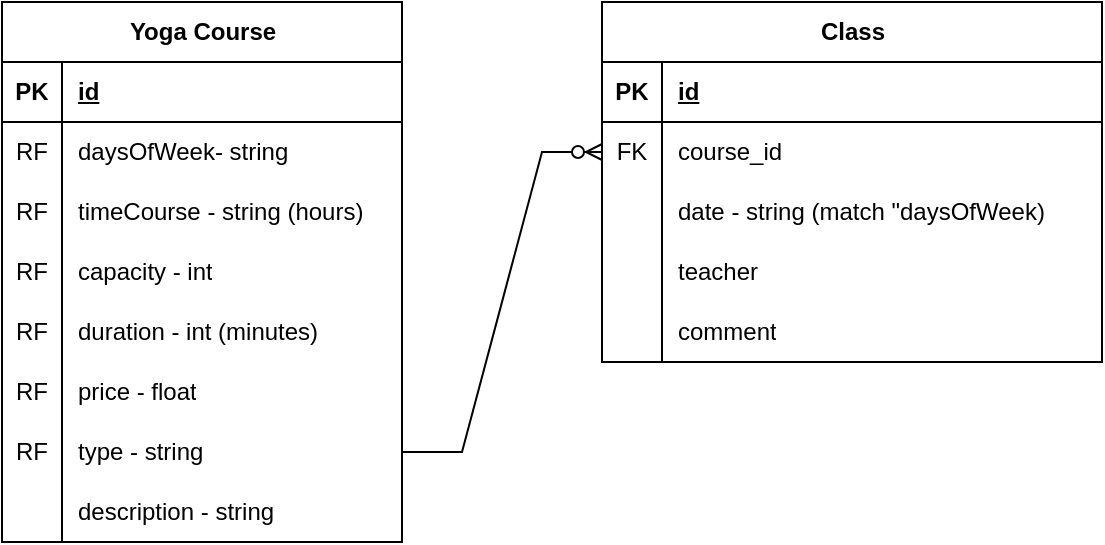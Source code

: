 <mxfile version="24.8.3" pages="2">
  <diagram name="Database" id="Qu7sAN18-eHF3yUNQ8n1">
    <mxGraphModel dx="1050" dy="522" grid="1" gridSize="10" guides="1" tooltips="1" connect="1" arrows="1" fold="1" page="1" pageScale="1" pageWidth="827" pageHeight="1169" math="0" shadow="0">
      <root>
        <mxCell id="0" />
        <mxCell id="1" parent="0" />
        <mxCell id="ktZBi00OZ3sDXtpWGSN6-1" value="Yoga Course" style="shape=table;startSize=30;container=1;collapsible=1;childLayout=tableLayout;fixedRows=1;rowLines=0;fontStyle=1;align=center;resizeLast=1;html=1;" parent="1" vertex="1">
          <mxGeometry x="180" y="120" width="200" height="270" as="geometry" />
        </mxCell>
        <mxCell id="ktZBi00OZ3sDXtpWGSN6-2" value="" style="shape=tableRow;horizontal=0;startSize=0;swimlaneHead=0;swimlaneBody=0;fillColor=none;collapsible=0;dropTarget=0;points=[[0,0.5],[1,0.5]];portConstraint=eastwest;top=0;left=0;right=0;bottom=1;" parent="ktZBi00OZ3sDXtpWGSN6-1" vertex="1">
          <mxGeometry y="30" width="200" height="30" as="geometry" />
        </mxCell>
        <mxCell id="ktZBi00OZ3sDXtpWGSN6-3" value="PK" style="shape=partialRectangle;connectable=0;fillColor=none;top=0;left=0;bottom=0;right=0;fontStyle=1;overflow=hidden;whiteSpace=wrap;html=1;" parent="ktZBi00OZ3sDXtpWGSN6-2" vertex="1">
          <mxGeometry width="30" height="30" as="geometry">
            <mxRectangle width="30" height="30" as="alternateBounds" />
          </mxGeometry>
        </mxCell>
        <mxCell id="ktZBi00OZ3sDXtpWGSN6-4" value="id" style="shape=partialRectangle;connectable=0;fillColor=none;top=0;left=0;bottom=0;right=0;align=left;spacingLeft=6;fontStyle=5;overflow=hidden;whiteSpace=wrap;html=1;" parent="ktZBi00OZ3sDXtpWGSN6-2" vertex="1">
          <mxGeometry x="30" width="170" height="30" as="geometry">
            <mxRectangle width="170" height="30" as="alternateBounds" />
          </mxGeometry>
        </mxCell>
        <mxCell id="k6un1PruwB5c_WPFJ324-1" value="" style="shape=tableRow;horizontal=0;startSize=0;swimlaneHead=0;swimlaneBody=0;fillColor=none;collapsible=0;dropTarget=0;points=[[0,0.5],[1,0.5]];portConstraint=eastwest;top=0;left=0;right=0;bottom=0;" parent="ktZBi00OZ3sDXtpWGSN6-1" vertex="1">
          <mxGeometry y="60" width="200" height="30" as="geometry" />
        </mxCell>
        <mxCell id="k6un1PruwB5c_WPFJ324-2" value="RF" style="shape=partialRectangle;connectable=0;fillColor=none;top=0;left=0;bottom=0;right=0;editable=1;overflow=hidden;whiteSpace=wrap;html=1;" parent="k6un1PruwB5c_WPFJ324-1" vertex="1">
          <mxGeometry width="30" height="30" as="geometry">
            <mxRectangle width="30" height="30" as="alternateBounds" />
          </mxGeometry>
        </mxCell>
        <mxCell id="k6un1PruwB5c_WPFJ324-3" value="daysOfWeek- string" style="shape=partialRectangle;connectable=0;fillColor=none;top=0;left=0;bottom=0;right=0;align=left;spacingLeft=6;overflow=hidden;whiteSpace=wrap;html=1;" parent="k6un1PruwB5c_WPFJ324-1" vertex="1">
          <mxGeometry x="30" width="170" height="30" as="geometry">
            <mxRectangle width="170" height="30" as="alternateBounds" />
          </mxGeometry>
        </mxCell>
        <mxCell id="ktZBi00OZ3sDXtpWGSN6-8" value="" style="shape=tableRow;horizontal=0;startSize=0;swimlaneHead=0;swimlaneBody=0;fillColor=none;collapsible=0;dropTarget=0;points=[[0,0.5],[1,0.5]];portConstraint=eastwest;top=0;left=0;right=0;bottom=0;" parent="ktZBi00OZ3sDXtpWGSN6-1" vertex="1">
          <mxGeometry y="90" width="200" height="30" as="geometry" />
        </mxCell>
        <mxCell id="ktZBi00OZ3sDXtpWGSN6-9" value="RF" style="shape=partialRectangle;connectable=0;fillColor=none;top=0;left=0;bottom=0;right=0;editable=1;overflow=hidden;whiteSpace=wrap;html=1;" parent="ktZBi00OZ3sDXtpWGSN6-8" vertex="1">
          <mxGeometry width="30" height="30" as="geometry">
            <mxRectangle width="30" height="30" as="alternateBounds" />
          </mxGeometry>
        </mxCell>
        <mxCell id="ktZBi00OZ3sDXtpWGSN6-10" value="timeCourse - string (hours)" style="shape=partialRectangle;connectable=0;fillColor=none;top=0;left=0;bottom=0;right=0;align=left;spacingLeft=6;overflow=hidden;whiteSpace=wrap;html=1;" parent="ktZBi00OZ3sDXtpWGSN6-8" vertex="1">
          <mxGeometry x="30" width="170" height="30" as="geometry">
            <mxRectangle width="170" height="30" as="alternateBounds" />
          </mxGeometry>
        </mxCell>
        <mxCell id="ktZBi00OZ3sDXtpWGSN6-11" value="" style="shape=tableRow;horizontal=0;startSize=0;swimlaneHead=0;swimlaneBody=0;fillColor=none;collapsible=0;dropTarget=0;points=[[0,0.5],[1,0.5]];portConstraint=eastwest;top=0;left=0;right=0;bottom=0;" parent="ktZBi00OZ3sDXtpWGSN6-1" vertex="1">
          <mxGeometry y="120" width="200" height="30" as="geometry" />
        </mxCell>
        <mxCell id="ktZBi00OZ3sDXtpWGSN6-12" value="RF" style="shape=partialRectangle;connectable=0;fillColor=none;top=0;left=0;bottom=0;right=0;editable=1;overflow=hidden;whiteSpace=wrap;html=1;" parent="ktZBi00OZ3sDXtpWGSN6-11" vertex="1">
          <mxGeometry width="30" height="30" as="geometry">
            <mxRectangle width="30" height="30" as="alternateBounds" />
          </mxGeometry>
        </mxCell>
        <mxCell id="ktZBi00OZ3sDXtpWGSN6-13" value="capacity - int" style="shape=partialRectangle;connectable=0;fillColor=none;top=0;left=0;bottom=0;right=0;align=left;spacingLeft=6;overflow=hidden;whiteSpace=wrap;html=1;" parent="ktZBi00OZ3sDXtpWGSN6-11" vertex="1">
          <mxGeometry x="30" width="170" height="30" as="geometry">
            <mxRectangle width="170" height="30" as="alternateBounds" />
          </mxGeometry>
        </mxCell>
        <mxCell id="ktZBi00OZ3sDXtpWGSN6-14" value="" style="shape=tableRow;horizontal=0;startSize=0;swimlaneHead=0;swimlaneBody=0;fillColor=none;collapsible=0;dropTarget=0;points=[[0,0.5],[1,0.5]];portConstraint=eastwest;top=0;left=0;right=0;bottom=0;" parent="ktZBi00OZ3sDXtpWGSN6-1" vertex="1">
          <mxGeometry y="150" width="200" height="30" as="geometry" />
        </mxCell>
        <mxCell id="ktZBi00OZ3sDXtpWGSN6-15" value="RF" style="shape=partialRectangle;connectable=0;fillColor=none;top=0;left=0;bottom=0;right=0;editable=1;overflow=hidden;whiteSpace=wrap;html=1;" parent="ktZBi00OZ3sDXtpWGSN6-14" vertex="1">
          <mxGeometry width="30" height="30" as="geometry">
            <mxRectangle width="30" height="30" as="alternateBounds" />
          </mxGeometry>
        </mxCell>
        <mxCell id="ktZBi00OZ3sDXtpWGSN6-16" value="duration - int (minutes)" style="shape=partialRectangle;connectable=0;fillColor=none;top=0;left=0;bottom=0;right=0;align=left;spacingLeft=6;overflow=hidden;whiteSpace=wrap;html=1;" parent="ktZBi00OZ3sDXtpWGSN6-14" vertex="1">
          <mxGeometry x="30" width="170" height="30" as="geometry">
            <mxRectangle width="170" height="30" as="alternateBounds" />
          </mxGeometry>
        </mxCell>
        <mxCell id="ktZBi00OZ3sDXtpWGSN6-17" value="" style="shape=tableRow;horizontal=0;startSize=0;swimlaneHead=0;swimlaneBody=0;fillColor=none;collapsible=0;dropTarget=0;points=[[0,0.5],[1,0.5]];portConstraint=eastwest;top=0;left=0;right=0;bottom=0;" parent="ktZBi00OZ3sDXtpWGSN6-1" vertex="1">
          <mxGeometry y="180" width="200" height="30" as="geometry" />
        </mxCell>
        <mxCell id="ktZBi00OZ3sDXtpWGSN6-18" value="RF" style="shape=partialRectangle;connectable=0;fillColor=none;top=0;left=0;bottom=0;right=0;editable=1;overflow=hidden;whiteSpace=wrap;html=1;" parent="ktZBi00OZ3sDXtpWGSN6-17" vertex="1">
          <mxGeometry width="30" height="30" as="geometry">
            <mxRectangle width="30" height="30" as="alternateBounds" />
          </mxGeometry>
        </mxCell>
        <mxCell id="ktZBi00OZ3sDXtpWGSN6-19" value="price - float" style="shape=partialRectangle;connectable=0;fillColor=none;top=0;left=0;bottom=0;right=0;align=left;spacingLeft=6;overflow=hidden;whiteSpace=wrap;html=1;" parent="ktZBi00OZ3sDXtpWGSN6-17" vertex="1">
          <mxGeometry x="30" width="170" height="30" as="geometry">
            <mxRectangle width="170" height="30" as="alternateBounds" />
          </mxGeometry>
        </mxCell>
        <mxCell id="ktZBi00OZ3sDXtpWGSN6-20" value="" style="shape=tableRow;horizontal=0;startSize=0;swimlaneHead=0;swimlaneBody=0;fillColor=none;collapsible=0;dropTarget=0;points=[[0,0.5],[1,0.5]];portConstraint=eastwest;top=0;left=0;right=0;bottom=0;" parent="ktZBi00OZ3sDXtpWGSN6-1" vertex="1">
          <mxGeometry y="210" width="200" height="30" as="geometry" />
        </mxCell>
        <mxCell id="ktZBi00OZ3sDXtpWGSN6-21" value="RF" style="shape=partialRectangle;connectable=0;fillColor=none;top=0;left=0;bottom=0;right=0;editable=1;overflow=hidden;whiteSpace=wrap;html=1;" parent="ktZBi00OZ3sDXtpWGSN6-20" vertex="1">
          <mxGeometry width="30" height="30" as="geometry">
            <mxRectangle width="30" height="30" as="alternateBounds" />
          </mxGeometry>
        </mxCell>
        <mxCell id="ktZBi00OZ3sDXtpWGSN6-22" value="type - string" style="shape=partialRectangle;connectable=0;fillColor=none;top=0;left=0;bottom=0;right=0;align=left;spacingLeft=6;overflow=hidden;whiteSpace=wrap;html=1;" parent="ktZBi00OZ3sDXtpWGSN6-20" vertex="1">
          <mxGeometry x="30" width="170" height="30" as="geometry">
            <mxRectangle width="170" height="30" as="alternateBounds" />
          </mxGeometry>
        </mxCell>
        <mxCell id="ktZBi00OZ3sDXtpWGSN6-23" value="" style="shape=tableRow;horizontal=0;startSize=0;swimlaneHead=0;swimlaneBody=0;fillColor=none;collapsible=0;dropTarget=0;points=[[0,0.5],[1,0.5]];portConstraint=eastwest;top=0;left=0;right=0;bottom=0;" parent="ktZBi00OZ3sDXtpWGSN6-1" vertex="1">
          <mxGeometry y="240" width="200" height="30" as="geometry" />
        </mxCell>
        <mxCell id="ktZBi00OZ3sDXtpWGSN6-24" value="" style="shape=partialRectangle;connectable=0;fillColor=none;top=0;left=0;bottom=0;right=0;editable=1;overflow=hidden;whiteSpace=wrap;html=1;" parent="ktZBi00OZ3sDXtpWGSN6-23" vertex="1">
          <mxGeometry width="30" height="30" as="geometry">
            <mxRectangle width="30" height="30" as="alternateBounds" />
          </mxGeometry>
        </mxCell>
        <mxCell id="ktZBi00OZ3sDXtpWGSN6-25" value="description - string" style="shape=partialRectangle;connectable=0;fillColor=none;top=0;left=0;bottom=0;right=0;align=left;spacingLeft=6;overflow=hidden;whiteSpace=wrap;html=1;" parent="ktZBi00OZ3sDXtpWGSN6-23" vertex="1">
          <mxGeometry x="30" width="170" height="30" as="geometry">
            <mxRectangle width="170" height="30" as="alternateBounds" />
          </mxGeometry>
        </mxCell>
        <mxCell id="ktZBi00OZ3sDXtpWGSN6-26" value="Class" style="shape=table;startSize=30;container=1;collapsible=1;childLayout=tableLayout;fixedRows=1;rowLines=0;fontStyle=1;align=center;resizeLast=1;html=1;" parent="1" vertex="1">
          <mxGeometry x="480" y="120" width="250" height="180" as="geometry" />
        </mxCell>
        <mxCell id="ktZBi00OZ3sDXtpWGSN6-27" value="" style="shape=tableRow;horizontal=0;startSize=0;swimlaneHead=0;swimlaneBody=0;fillColor=none;collapsible=0;dropTarget=0;points=[[0,0.5],[1,0.5]];portConstraint=eastwest;top=0;left=0;right=0;bottom=1;" parent="ktZBi00OZ3sDXtpWGSN6-26" vertex="1">
          <mxGeometry y="30" width="250" height="30" as="geometry" />
        </mxCell>
        <mxCell id="ktZBi00OZ3sDXtpWGSN6-28" value="PK" style="shape=partialRectangle;connectable=0;fillColor=none;top=0;left=0;bottom=0;right=0;fontStyle=1;overflow=hidden;whiteSpace=wrap;html=1;" parent="ktZBi00OZ3sDXtpWGSN6-27" vertex="1">
          <mxGeometry width="30" height="30" as="geometry">
            <mxRectangle width="30" height="30" as="alternateBounds" />
          </mxGeometry>
        </mxCell>
        <mxCell id="ktZBi00OZ3sDXtpWGSN6-29" value="id" style="shape=partialRectangle;connectable=0;fillColor=none;top=0;left=0;bottom=0;right=0;align=left;spacingLeft=6;fontStyle=5;overflow=hidden;whiteSpace=wrap;html=1;" parent="ktZBi00OZ3sDXtpWGSN6-27" vertex="1">
          <mxGeometry x="30" width="220" height="30" as="geometry">
            <mxRectangle width="220" height="30" as="alternateBounds" />
          </mxGeometry>
        </mxCell>
        <mxCell id="ktZBi00OZ3sDXtpWGSN6-30" value="" style="shape=tableRow;horizontal=0;startSize=0;swimlaneHead=0;swimlaneBody=0;fillColor=none;collapsible=0;dropTarget=0;points=[[0,0.5],[1,0.5]];portConstraint=eastwest;top=0;left=0;right=0;bottom=0;" parent="ktZBi00OZ3sDXtpWGSN6-26" vertex="1">
          <mxGeometry y="60" width="250" height="30" as="geometry" />
        </mxCell>
        <mxCell id="ktZBi00OZ3sDXtpWGSN6-31" value="FK" style="shape=partialRectangle;connectable=0;fillColor=none;top=0;left=0;bottom=0;right=0;editable=1;overflow=hidden;whiteSpace=wrap;html=1;" parent="ktZBi00OZ3sDXtpWGSN6-30" vertex="1">
          <mxGeometry width="30" height="30" as="geometry">
            <mxRectangle width="30" height="30" as="alternateBounds" />
          </mxGeometry>
        </mxCell>
        <mxCell id="ktZBi00OZ3sDXtpWGSN6-32" value="course_id" style="shape=partialRectangle;connectable=0;fillColor=none;top=0;left=0;bottom=0;right=0;align=left;spacingLeft=6;overflow=hidden;whiteSpace=wrap;html=1;" parent="ktZBi00OZ3sDXtpWGSN6-30" vertex="1">
          <mxGeometry x="30" width="220" height="30" as="geometry">
            <mxRectangle width="220" height="30" as="alternateBounds" />
          </mxGeometry>
        </mxCell>
        <mxCell id="HOfymDGzSZPdb2pYq9Dd-1" value="" style="shape=tableRow;horizontal=0;startSize=0;swimlaneHead=0;swimlaneBody=0;fillColor=none;collapsible=0;dropTarget=0;points=[[0,0.5],[1,0.5]];portConstraint=eastwest;top=0;left=0;right=0;bottom=0;" vertex="1" parent="ktZBi00OZ3sDXtpWGSN6-26">
          <mxGeometry y="90" width="250" height="30" as="geometry" />
        </mxCell>
        <mxCell id="HOfymDGzSZPdb2pYq9Dd-2" value="" style="shape=partialRectangle;connectable=0;fillColor=none;top=0;left=0;bottom=0;right=0;editable=1;overflow=hidden;whiteSpace=wrap;html=1;" vertex="1" parent="HOfymDGzSZPdb2pYq9Dd-1">
          <mxGeometry width="30" height="30" as="geometry">
            <mxRectangle width="30" height="30" as="alternateBounds" />
          </mxGeometry>
        </mxCell>
        <mxCell id="HOfymDGzSZPdb2pYq9Dd-3" value="date - string (match &quot;daysOfWeek)" style="shape=partialRectangle;connectable=0;fillColor=none;top=0;left=0;bottom=0;right=0;align=left;spacingLeft=6;overflow=hidden;whiteSpace=wrap;html=1;" vertex="1" parent="HOfymDGzSZPdb2pYq9Dd-1">
          <mxGeometry x="30" width="220" height="30" as="geometry">
            <mxRectangle width="220" height="30" as="alternateBounds" />
          </mxGeometry>
        </mxCell>
        <mxCell id="ktZBi00OZ3sDXtpWGSN6-33" value="" style="shape=tableRow;horizontal=0;startSize=0;swimlaneHead=0;swimlaneBody=0;fillColor=none;collapsible=0;dropTarget=0;points=[[0,0.5],[1,0.5]];portConstraint=eastwest;top=0;left=0;right=0;bottom=0;" parent="ktZBi00OZ3sDXtpWGSN6-26" vertex="1">
          <mxGeometry y="120" width="250" height="30" as="geometry" />
        </mxCell>
        <mxCell id="ktZBi00OZ3sDXtpWGSN6-34" value="" style="shape=partialRectangle;connectable=0;fillColor=none;top=0;left=0;bottom=0;right=0;editable=1;overflow=hidden;whiteSpace=wrap;html=1;" parent="ktZBi00OZ3sDXtpWGSN6-33" vertex="1">
          <mxGeometry width="30" height="30" as="geometry">
            <mxRectangle width="30" height="30" as="alternateBounds" />
          </mxGeometry>
        </mxCell>
        <mxCell id="ktZBi00OZ3sDXtpWGSN6-35" value="teacher" style="shape=partialRectangle;connectable=0;fillColor=none;top=0;left=0;bottom=0;right=0;align=left;spacingLeft=6;overflow=hidden;whiteSpace=wrap;html=1;" parent="ktZBi00OZ3sDXtpWGSN6-33" vertex="1">
          <mxGeometry x="30" width="220" height="30" as="geometry">
            <mxRectangle width="220" height="30" as="alternateBounds" />
          </mxGeometry>
        </mxCell>
        <mxCell id="ktZBi00OZ3sDXtpWGSN6-36" value="" style="shape=tableRow;horizontal=0;startSize=0;swimlaneHead=0;swimlaneBody=0;fillColor=none;collapsible=0;dropTarget=0;points=[[0,0.5],[1,0.5]];portConstraint=eastwest;top=0;left=0;right=0;bottom=0;" parent="ktZBi00OZ3sDXtpWGSN6-26" vertex="1">
          <mxGeometry y="150" width="250" height="30" as="geometry" />
        </mxCell>
        <mxCell id="ktZBi00OZ3sDXtpWGSN6-37" value="" style="shape=partialRectangle;connectable=0;fillColor=none;top=0;left=0;bottom=0;right=0;editable=1;overflow=hidden;whiteSpace=wrap;html=1;" parent="ktZBi00OZ3sDXtpWGSN6-36" vertex="1">
          <mxGeometry width="30" height="30" as="geometry">
            <mxRectangle width="30" height="30" as="alternateBounds" />
          </mxGeometry>
        </mxCell>
        <mxCell id="ktZBi00OZ3sDXtpWGSN6-38" value="comment" style="shape=partialRectangle;connectable=0;fillColor=none;top=0;left=0;bottom=0;right=0;align=left;spacingLeft=6;overflow=hidden;whiteSpace=wrap;html=1;" parent="ktZBi00OZ3sDXtpWGSN6-36" vertex="1">
          <mxGeometry x="30" width="220" height="30" as="geometry">
            <mxRectangle width="220" height="30" as="alternateBounds" />
          </mxGeometry>
        </mxCell>
        <mxCell id="ktZBi00OZ3sDXtpWGSN6-39" value="" style="edgeStyle=entityRelationEdgeStyle;fontSize=12;html=1;endArrow=ERzeroToMany;endFill=1;rounded=0;exitX=1;exitY=0.5;exitDx=0;exitDy=0;entryX=0;entryY=0.5;entryDx=0;entryDy=0;" parent="1" source="ktZBi00OZ3sDXtpWGSN6-20" target="ktZBi00OZ3sDXtpWGSN6-30" edge="1">
          <mxGeometry width="100" height="100" relative="1" as="geometry">
            <mxPoint x="510" y="420" as="sourcePoint" />
            <mxPoint x="610" y="320" as="targetPoint" />
          </mxGeometry>
        </mxCell>
      </root>
    </mxGraphModel>
  </diagram>
  <diagram id="B4Cg75HxRvvAkZBbAUJZ" name="Design">
    <mxGraphModel dx="1235" dy="614" grid="1" gridSize="10" guides="1" tooltips="1" connect="1" arrows="1" fold="1" page="1" pageScale="1" pageWidth="827" pageHeight="1169" math="0" shadow="0">
      <root>
        <mxCell id="0" />
        <mxCell id="1" parent="0" />
        <mxCell id="dASC114HM6m3GAWfFmNL-3" value="" style="rounded=0;whiteSpace=wrap;html=1;" vertex="1" parent="1">
          <mxGeometry x="244" y="80" width="316" height="400" as="geometry" />
        </mxCell>
        <mxCell id="OmDmfE5nEwy6JhMSHAez-1" value="Yoga Plus" style="text;html=1;align=center;verticalAlign=middle;whiteSpace=wrap;rounded=0;" vertex="1" parent="1">
          <mxGeometry x="244" y="80" width="60" height="30" as="geometry" />
        </mxCell>
        <mxCell id="OmDmfE5nEwy6JhMSHAez-3" value="Create Yoga Course" style="rounded=1;html=1;shadow=0;dashed=0;whiteSpace=wrap;fontSize=10;fillColor=#E6E6E6;align=center;strokeColor=#E6E6E6;fontColor=#333333;" vertex="1" parent="1">
          <mxGeometry x="447" y="86.56" width="105.5" height="16.88" as="geometry" />
        </mxCell>
        <mxCell id="OmDmfE5nEwy6JhMSHAez-6" value="IMAGE" style="rounded=0;whiteSpace=wrap;html=1;" vertex="1" parent="1">
          <mxGeometry x="244" y="120" width="316" height="90" as="geometry" />
        </mxCell>
        <mxCell id="OmDmfE5nEwy6JhMSHAez-7" value="List Yoga Course" style="text;html=1;align=center;verticalAlign=middle;whiteSpace=wrap;rounded=0;" vertex="1" parent="1">
          <mxGeometry x="357" y="220" width="93" height="30" as="geometry" />
        </mxCell>
        <mxCell id="NrBIfsGKW2yngS-ujAXx-1" value="" style="rounded=1;whiteSpace=wrap;html=1;" vertex="1" parent="1">
          <mxGeometry x="250" y="250" width="300" height="100" as="geometry" />
        </mxCell>
        <mxCell id="NrBIfsGKW2yngS-ujAXx-2" value="Type: Hatha Yoga" style="text;html=1;align=center;verticalAlign=middle;whiteSpace=wrap;rounded=0;" vertex="1" parent="1">
          <mxGeometry x="250" y="250" width="120" height="30" as="geometry" />
        </mxCell>
        <mxCell id="ojULo0PDcQAoU5sdYMIX-1" value="Day: Monday" style="text;html=1;align=center;verticalAlign=middle;whiteSpace=wrap;rounded=0;" vertex="1" parent="1">
          <mxGeometry x="250" y="285" width="110" height="30" as="geometry" />
        </mxCell>
        <mxCell id="kzrOiMN437kvPBKiKluk-1" value="Price: 50$" style="text;html=1;align=center;verticalAlign=middle;whiteSpace=wrap;rounded=0;" vertex="1" parent="1">
          <mxGeometry x="250" y="320" width="100" height="30" as="geometry" />
        </mxCell>
        <mxCell id="_DzRsonxga73gAE9T1hT-1" value="Update" style="rounded=1;html=1;shadow=0;dashed=0;whiteSpace=wrap;fontSize=10;fillColor=#E6E6E6;align=center;strokeColor=#E6E6E6;fontColor=#333333;" vertex="1" parent="1">
          <mxGeometry x="420" y="268.12" width="50" height="16.88" as="geometry" />
        </mxCell>
        <mxCell id="_DzRsonxga73gAE9T1hT-2" value="Delete" style="rounded=1;html=1;shadow=0;dashed=0;whiteSpace=wrap;fontSize=10;fillColor=#E6E6E6;align=center;strokeColor=#E6E6E6;fontColor=#333333;" vertex="1" parent="1">
          <mxGeometry x="490" y="268.12" width="50" height="16.88" as="geometry" />
        </mxCell>
        <mxCell id="OMkdVWp0ENtOgQ8v_DJ7-1" value="List Classes" style="rounded=1;html=1;shadow=0;dashed=0;whiteSpace=wrap;fontSize=10;fillColor=#E6E6E6;align=center;strokeColor=#E6E6E6;fontColor=#333333;" vertex="1" parent="1">
          <mxGeometry x="479.5" y="303.12" width="60.5" height="16.88" as="geometry" />
        </mxCell>
        <mxCell id="mezN3tm7LlnXC2PhxbCd-23" value="" style="rounded=1;whiteSpace=wrap;html=1;" vertex="1" parent="1">
          <mxGeometry x="252" y="370" width="300" height="100" as="geometry" />
        </mxCell>
        <mxCell id="mezN3tm7LlnXC2PhxbCd-24" value="Type: Vinyasa Yoga" style="text;html=1;align=center;verticalAlign=middle;whiteSpace=wrap;rounded=0;" vertex="1" parent="1">
          <mxGeometry x="252" y="370" width="120" height="30" as="geometry" />
        </mxCell>
        <mxCell id="mezN3tm7LlnXC2PhxbCd-25" value="Date: Tuesday" style="text;html=1;align=center;verticalAlign=middle;whiteSpace=wrap;rounded=0;" vertex="1" parent="1">
          <mxGeometry x="252" y="405" width="110" height="30" as="geometry" />
        </mxCell>
        <mxCell id="mezN3tm7LlnXC2PhxbCd-26" value="Price: 60$" style="text;html=1;align=center;verticalAlign=middle;whiteSpace=wrap;rounded=0;" vertex="1" parent="1">
          <mxGeometry x="252" y="440" width="100" height="30" as="geometry" />
        </mxCell>
        <mxCell id="mezN3tm7LlnXC2PhxbCd-27" value="Update" style="rounded=1;html=1;shadow=0;dashed=0;whiteSpace=wrap;fontSize=10;fillColor=#E6E6E6;align=center;strokeColor=#E6E6E6;fontColor=#333333;" vertex="1" parent="1">
          <mxGeometry x="420" y="388.12" width="50" height="16.88" as="geometry" />
        </mxCell>
        <mxCell id="mezN3tm7LlnXC2PhxbCd-28" value="Delete" style="rounded=1;html=1;shadow=0;dashed=0;whiteSpace=wrap;fontSize=10;fillColor=#E6E6E6;align=center;strokeColor=#E6E6E6;fontColor=#333333;" vertex="1" parent="1">
          <mxGeometry x="492" y="388.12" width="50" height="16.88" as="geometry" />
        </mxCell>
        <mxCell id="mezN3tm7LlnXC2PhxbCd-29" value="List Classes" style="rounded=1;html=1;shadow=0;dashed=0;whiteSpace=wrap;fontSize=10;fillColor=#E6E6E6;align=center;strokeColor=#E6E6E6;fontColor=#333333;" vertex="1" parent="1">
          <mxGeometry x="484" y="423.12" width="58" height="16.88" as="geometry" />
        </mxCell>
        <mxCell id="mezN3tm7LlnXC2PhxbCd-30" value="Main" style="text;strokeColor=none;fillColor=none;html=1;fontSize=24;fontStyle=1;verticalAlign=middle;align=center;" vertex="1" parent="1">
          <mxGeometry x="352" y="30" width="100" height="40" as="geometry" />
        </mxCell>
        <mxCell id="mezN3tm7LlnXC2PhxbCd-31" value="" style="endArrow=none;html=1;rounded=0;" edge="1" parent="1">
          <mxGeometry width="50" height="50" relative="1" as="geometry">
            <mxPoint x="80" y="520" as="sourcePoint" />
            <mxPoint x="800" y="520" as="targetPoint" />
          </mxGeometry>
        </mxCell>
        <mxCell id="mezN3tm7LlnXC2PhxbCd-39" value="Create Yoga Course" style="text;strokeColor=none;fillColor=none;html=1;fontSize=24;fontStyle=1;verticalAlign=middle;align=center;" vertex="1" parent="1">
          <mxGeometry x="271" y="545" width="258" height="40" as="geometry" />
        </mxCell>
        <mxCell id="mezN3tm7LlnXC2PhxbCd-40" value="" style="rounded=0;whiteSpace=wrap;html=1;" vertex="1" parent="1">
          <mxGeometry x="244" y="640" width="316" height="490" as="geometry" />
        </mxCell>
        <mxCell id="MDOIVc_K0_eEePhxsJHd-1" value="Yoga Plus" style="text;html=1;align=center;verticalAlign=middle;whiteSpace=wrap;rounded=0;" vertex="1" parent="1">
          <mxGeometry x="244" y="640" width="60" height="30" as="geometry" />
        </mxCell>
        <mxCell id="MDOIVc_K0_eEePhxsJHd-2" value="Back to home" style="rounded=1;html=1;shadow=0;dashed=0;whiteSpace=wrap;fontSize=10;fillColor=#E6E6E6;align=center;strokeColor=#E6E6E6;fontColor=#333333;" vertex="1" parent="1">
          <mxGeometry x="447" y="646.56" width="105.5" height="16.88" as="geometry" />
        </mxCell>
        <mxCell id="sGdm_3iKMKo3PrpfCugS-2" value="Create Yoga Course" style="text;html=1;align=center;verticalAlign=middle;whiteSpace=wrap;rounded=0;" vertex="1" parent="1">
          <mxGeometry x="344.5" y="680" width="115" height="30" as="geometry" />
        </mxCell>
        <mxCell id="qm1wZ9AW7__iYlHTcipA-4" value="Day:" style="text;html=1;align=center;verticalAlign=middle;whiteSpace=wrap;rounded=0;" vertex="1" parent="1">
          <mxGeometry x="250" y="730" width="60" height="30" as="geometry" />
        </mxCell>
        <mxCell id="2uH7TSTkVttdps6SsFcG-10" value="List Days" style="text;strokeColor=none;fillColor=none;align=left;verticalAlign=middle;spacingLeft=4;spacingRight=4;overflow=hidden;points=[[0,0.5],[1,0.5]];portConstraint=eastwest;rotatable=0;whiteSpace=wrap;html=1;" vertex="1" parent="1">
          <mxGeometry x="310" y="730" width="80" height="30" as="geometry" />
        </mxCell>
        <mxCell id="4APLGGOWLt5w7SK7YsWf-1" value="Time:" style="text;html=1;align=center;verticalAlign=middle;whiteSpace=wrap;rounded=0;" vertex="1" parent="1">
          <mxGeometry x="252" y="780" width="60" height="30" as="geometry" />
        </mxCell>
        <mxCell id="obgJnhZvrJpKYzFEcMx0-1" value="Capacity:" style="text;html=1;align=center;verticalAlign=middle;whiteSpace=wrap;rounded=0;" vertex="1" parent="1">
          <mxGeometry x="260" y="830" width="60" height="30" as="geometry" />
        </mxCell>
        <mxCell id="bw81G9Gl4YSinFgk0kAA-1" value="Duration:" style="text;html=1;align=center;verticalAlign=middle;whiteSpace=wrap;rounded=0;" vertex="1" parent="1">
          <mxGeometry x="260" y="890" width="60" height="30" as="geometry" />
        </mxCell>
        <mxCell id="BO9Z4iiQ3yQgJUiGyXaB-1" value="Price:" style="text;html=1;align=center;verticalAlign=middle;whiteSpace=wrap;rounded=0;" vertex="1" parent="1">
          <mxGeometry x="260" y="940" width="60" height="30" as="geometry" />
        </mxCell>
        <mxCell id="MB-z_qjA2A9-QxaFJ-mV-1" value="Type :&amp;nbsp;" style="text;html=1;align=center;verticalAlign=middle;whiteSpace=wrap;rounded=0;" vertex="1" parent="1">
          <mxGeometry x="250" y="990" width="76" height="30" as="geometry" />
        </mxCell>
        <mxCell id="94d8b_wbFzdjxEgnUCDq-1" value="Description:&amp;nbsp;" style="text;html=1;align=center;verticalAlign=middle;whiteSpace=wrap;rounded=0;" vertex="1" parent="1">
          <mxGeometry x="250" y="1040" width="60" height="30" as="geometry" />
        </mxCell>
        <mxCell id="94d8b_wbFzdjxEgnUCDq-2" value="Save" style="rounded=1;html=1;shadow=0;dashed=0;whiteSpace=wrap;fontSize=10;fillColor=#E6E6E6;align=center;strokeColor=#E6E6E6;fontColor=#333333;" vertex="1" parent="1">
          <mxGeometry x="341.5" y="1090" width="105.5" height="16.88" as="geometry" />
        </mxCell>
        <mxCell id="94d8b_wbFzdjxEgnUCDq-3" value="" style="endArrow=none;html=1;rounded=0;" edge="1" parent="1">
          <mxGeometry width="50" height="50" relative="1" as="geometry">
            <mxPoint x="80" y="1280" as="sourcePoint" />
            <mxPoint x="800" y="1280" as="targetPoint" />
          </mxGeometry>
        </mxCell>
        <mxCell id="ExhTCnXNMshtlmFt1UVm-1" value="List class in Yoga course" style="text;strokeColor=none;fillColor=none;html=1;fontSize=24;fontStyle=1;verticalAlign=middle;align=center;" vertex="1" parent="1">
          <mxGeometry x="234.12" y="1300" width="331.75" height="40" as="geometry" />
        </mxCell>
        <mxCell id="UfEsWodMRFHpx0zw25cj-2" value="" style="rounded=0;whiteSpace=wrap;html=1;" vertex="1" parent="1">
          <mxGeometry x="242" y="1360" width="316" height="480" as="geometry" />
        </mxCell>
        <mxCell id="UfEsWodMRFHpx0zw25cj-3" value="Yoga Plus" style="text;html=1;align=center;verticalAlign=middle;whiteSpace=wrap;rounded=0;" vertex="1" parent="1">
          <mxGeometry x="242" y="1360" width="60" height="30" as="geometry" />
        </mxCell>
        <mxCell id="UfEsWodMRFHpx0zw25cj-4" value="Back to home" style="rounded=1;html=1;shadow=0;dashed=0;whiteSpace=wrap;fontSize=10;fillColor=#E6E6E6;align=center;strokeColor=#E6E6E6;fontColor=#333333;" vertex="1" parent="1">
          <mxGeometry x="445" y="1366.56" width="105.5" height="16.88" as="geometry" />
        </mxCell>
        <mxCell id="UfEsWodMRFHpx0zw25cj-5" value="IMAGE" style="rounded=0;whiteSpace=wrap;html=1;" vertex="1" parent="1">
          <mxGeometry x="242" y="1400" width="316" height="90" as="geometry" />
        </mxCell>
        <mxCell id="UfEsWodMRFHpx0zw25cj-6" value="List Yoga Class" style="text;html=1;align=center;verticalAlign=middle;whiteSpace=wrap;rounded=0;" vertex="1" parent="1">
          <mxGeometry x="355" y="1500" width="93" height="30" as="geometry" />
        </mxCell>
        <mxCell id="UfEsWodMRFHpx0zw25cj-7" value="" style="rounded=1;whiteSpace=wrap;html=1;" vertex="1" parent="1">
          <mxGeometry x="248" y="1530" width="300" height="130" as="geometry" />
        </mxCell>
        <mxCell id="UfEsWodMRFHpx0zw25cj-8" value="Type: Hatha Yoga" style="text;html=1;align=center;verticalAlign=middle;whiteSpace=wrap;rounded=0;" vertex="1" parent="1">
          <mxGeometry x="248" y="1530" width="120" height="30" as="geometry" />
        </mxCell>
        <mxCell id="UfEsWodMRFHpx0zw25cj-9" value="Class: A" style="text;html=1;align=center;verticalAlign=middle;whiteSpace=wrap;rounded=0;" vertex="1" parent="1">
          <mxGeometry x="248" y="1565" width="60" height="30" as="geometry" />
        </mxCell>
        <mxCell id="UfEsWodMRFHpx0zw25cj-10" value="Date: 21/10/2024" style="text;html=1;align=center;verticalAlign=middle;whiteSpace=wrap;rounded=0;" vertex="1" parent="1">
          <mxGeometry x="248" y="1600" width="100" height="30" as="geometry" />
        </mxCell>
        <mxCell id="UfEsWodMRFHpx0zw25cj-11" value="Update" style="rounded=1;html=1;shadow=0;dashed=0;whiteSpace=wrap;fontSize=10;fillColor=#E6E6E6;align=center;strokeColor=#E6E6E6;fontColor=#333333;" vertex="1" parent="1">
          <mxGeometry x="430" y="1565" width="50" height="16.88" as="geometry" />
        </mxCell>
        <mxCell id="UfEsWodMRFHpx0zw25cj-12" value="Delete" style="rounded=1;html=1;shadow=0;dashed=0;whiteSpace=wrap;fontSize=10;fillColor=#E6E6E6;align=center;strokeColor=#E6E6E6;fontColor=#333333;" vertex="1" parent="1">
          <mxGeometry x="492" y="1565" width="50" height="16.88" as="geometry" />
        </mxCell>
        <mxCell id="UfEsWodMRFHpx0zw25cj-13" value="Detail" style="rounded=1;html=1;shadow=0;dashed=0;whiteSpace=wrap;fontSize=10;fillColor=#E6E6E6;align=center;strokeColor=#E6E6E6;fontColor=#333333;" vertex="1" parent="1">
          <mxGeometry x="459.5" y="1613.12" width="50" height="16.88" as="geometry" />
        </mxCell>
        <mxCell id="UfEsWodMRFHpx0zw25cj-14" value="" style="rounded=1;whiteSpace=wrap;html=1;" vertex="1" parent="1">
          <mxGeometry x="248" y="1685" width="300" height="100" as="geometry" />
        </mxCell>
        <mxCell id="gYn2l3xHgPWEsMoCTIaV-2" value="Teacher: David" style="text;html=1;align=center;verticalAlign=middle;whiteSpace=wrap;rounded=0;" vertex="1" parent="1">
          <mxGeometry x="250" y="1630" width="100" height="30" as="geometry" />
        </mxCell>
        <mxCell id="gYn2l3xHgPWEsMoCTIaV-4" value="Detail" style="rounded=1;html=1;shadow=0;dashed=0;whiteSpace=wrap;fontSize=10;fillColor=#E6E6E6;align=center;strokeColor=#E6E6E6;fontColor=#333333;" vertex="1" parent="1">
          <mxGeometry x="420" y="303.12" width="50" height="16.88" as="geometry" />
        </mxCell>
        <mxCell id="gYn2l3xHgPWEsMoCTIaV-6" value="Detail" style="rounded=1;html=1;shadow=0;dashed=0;whiteSpace=wrap;fontSize=10;fillColor=#E6E6E6;align=center;strokeColor=#E6E6E6;fontColor=#333333;" vertex="1" parent="1">
          <mxGeometry x="420" y="423.12" width="50" height="16.88" as="geometry" />
        </mxCell>
        <mxCell id="gYn2l3xHgPWEsMoCTIaV-7" value="Create class" style="rounded=1;html=1;shadow=0;dashed=0;whiteSpace=wrap;fontSize=10;fillColor=#E6E6E6;align=center;strokeColor=#E6E6E6;fontColor=#333333;" vertex="1" parent="1">
          <mxGeometry x="492.5" y="1506.56" width="60" height="16.88" as="geometry" />
        </mxCell>
        <mxCell id="gYn2l3xHgPWEsMoCTIaV-8" value="Type: Hatha Yoga" style="text;html=1;align=center;verticalAlign=middle;whiteSpace=wrap;rounded=0;" vertex="1" parent="1">
          <mxGeometry x="244" y="1685" width="120" height="30" as="geometry" />
        </mxCell>
        <mxCell id="gYn2l3xHgPWEsMoCTIaV-11" value="" style="endArrow=none;html=1;rounded=0;" edge="1" parent="1">
          <mxGeometry width="50" height="50" relative="1" as="geometry">
            <mxPoint x="70" y="1880" as="sourcePoint" />
            <mxPoint x="790" y="1880" as="targetPoint" />
          </mxGeometry>
        </mxCell>
        <mxCell id="gYn2l3xHgPWEsMoCTIaV-12" value="Create class in Yoga course" style="text;strokeColor=none;fillColor=none;html=1;fontSize=24;fontStyle=1;verticalAlign=middle;align=center;" vertex="1" parent="1">
          <mxGeometry x="237.63" y="1920" width="331.75" height="40" as="geometry" />
        </mxCell>
        <mxCell id="gYn2l3xHgPWEsMoCTIaV-13" value="" style="rounded=0;whiteSpace=wrap;html=1;" vertex="1" parent="1">
          <mxGeometry x="242" y="2000" width="316" height="400" as="geometry" />
        </mxCell>
        <mxCell id="gYn2l3xHgPWEsMoCTIaV-14" value="Yoga Plus" style="text;html=1;align=center;verticalAlign=middle;whiteSpace=wrap;rounded=0;" vertex="1" parent="1">
          <mxGeometry x="244" y="2000" width="60" height="30" as="geometry" />
        </mxCell>
        <mxCell id="gYn2l3xHgPWEsMoCTIaV-15" value="Back to Yoga class" style="rounded=1;html=1;shadow=0;dashed=0;whiteSpace=wrap;fontSize=10;fillColor=#E6E6E6;align=center;strokeColor=#E6E6E6;fontColor=#333333;" vertex="1" parent="1">
          <mxGeometry x="447" y="2006.56" width="105.5" height="16.88" as="geometry" />
        </mxCell>
        <mxCell id="Ys2Jx9FLuBIveHk8taHB-1" value="Date:&amp;nbsp;" style="text;html=1;align=center;verticalAlign=middle;whiteSpace=wrap;rounded=0;" vertex="1" parent="1">
          <mxGeometry x="244" y="2060" width="60" height="30" as="geometry" />
        </mxCell>
        <mxCell id="S_2qJVsGbhH9ildE-DEA-1" value="" style="html=1;verticalLabelPosition=bottom;align=center;labelBackgroundColor=#ffffff;verticalAlign=top;strokeWidth=2;strokeColor=#0080F0;shadow=0;dashed=0;shape=mxgraph.ios7.icons.calendar;" vertex="1" parent="1">
          <mxGeometry x="314.5" y="2060" width="30" height="30" as="geometry" />
        </mxCell>
        <mxCell id="shZVgfY4_G48I_7XuqiF-1" value="Teacher:&amp;nbsp;" style="text;html=1;align=center;verticalAlign=middle;whiteSpace=wrap;rounded=0;" vertex="1" parent="1">
          <mxGeometry x="250" y="2130" width="60" height="30" as="geometry" />
        </mxCell>
        <mxCell id="p5unHVmoVDcJ-WW-jzn2-1" value="Comment:&amp;nbsp;" style="text;html=1;align=center;verticalAlign=middle;whiteSpace=wrap;rounded=0;" vertex="1" parent="1">
          <mxGeometry x="252" y="2190" width="60" height="30" as="geometry" />
        </mxCell>
        <mxCell id="p5unHVmoVDcJ-WW-jzn2-2" value="Save" style="rounded=1;html=1;shadow=0;dashed=0;whiteSpace=wrap;fontSize=10;fillColor=#E6E6E6;align=center;strokeColor=#E6E6E6;fontColor=#333333;" vertex="1" parent="1">
          <mxGeometry x="339.5" y="2260" width="105.5" height="16.88" as="geometry" />
        </mxCell>
        <mxCell id="p5unHVmoVDcJ-WW-jzn2-4" value="" style="html=1;verticalLabelPosition=bottom;align=center;labelBackgroundColor=#ffffff;verticalAlign=top;strokeWidth=2;strokeColor=#0080F0;shadow=0;dashed=0;shape=mxgraph.ios7.icons.looking_glass;" vertex="1" parent="1">
          <mxGeometry x="252" y="1504.44" width="20" height="19" as="geometry" />
        </mxCell>
      </root>
    </mxGraphModel>
  </diagram>
</mxfile>
